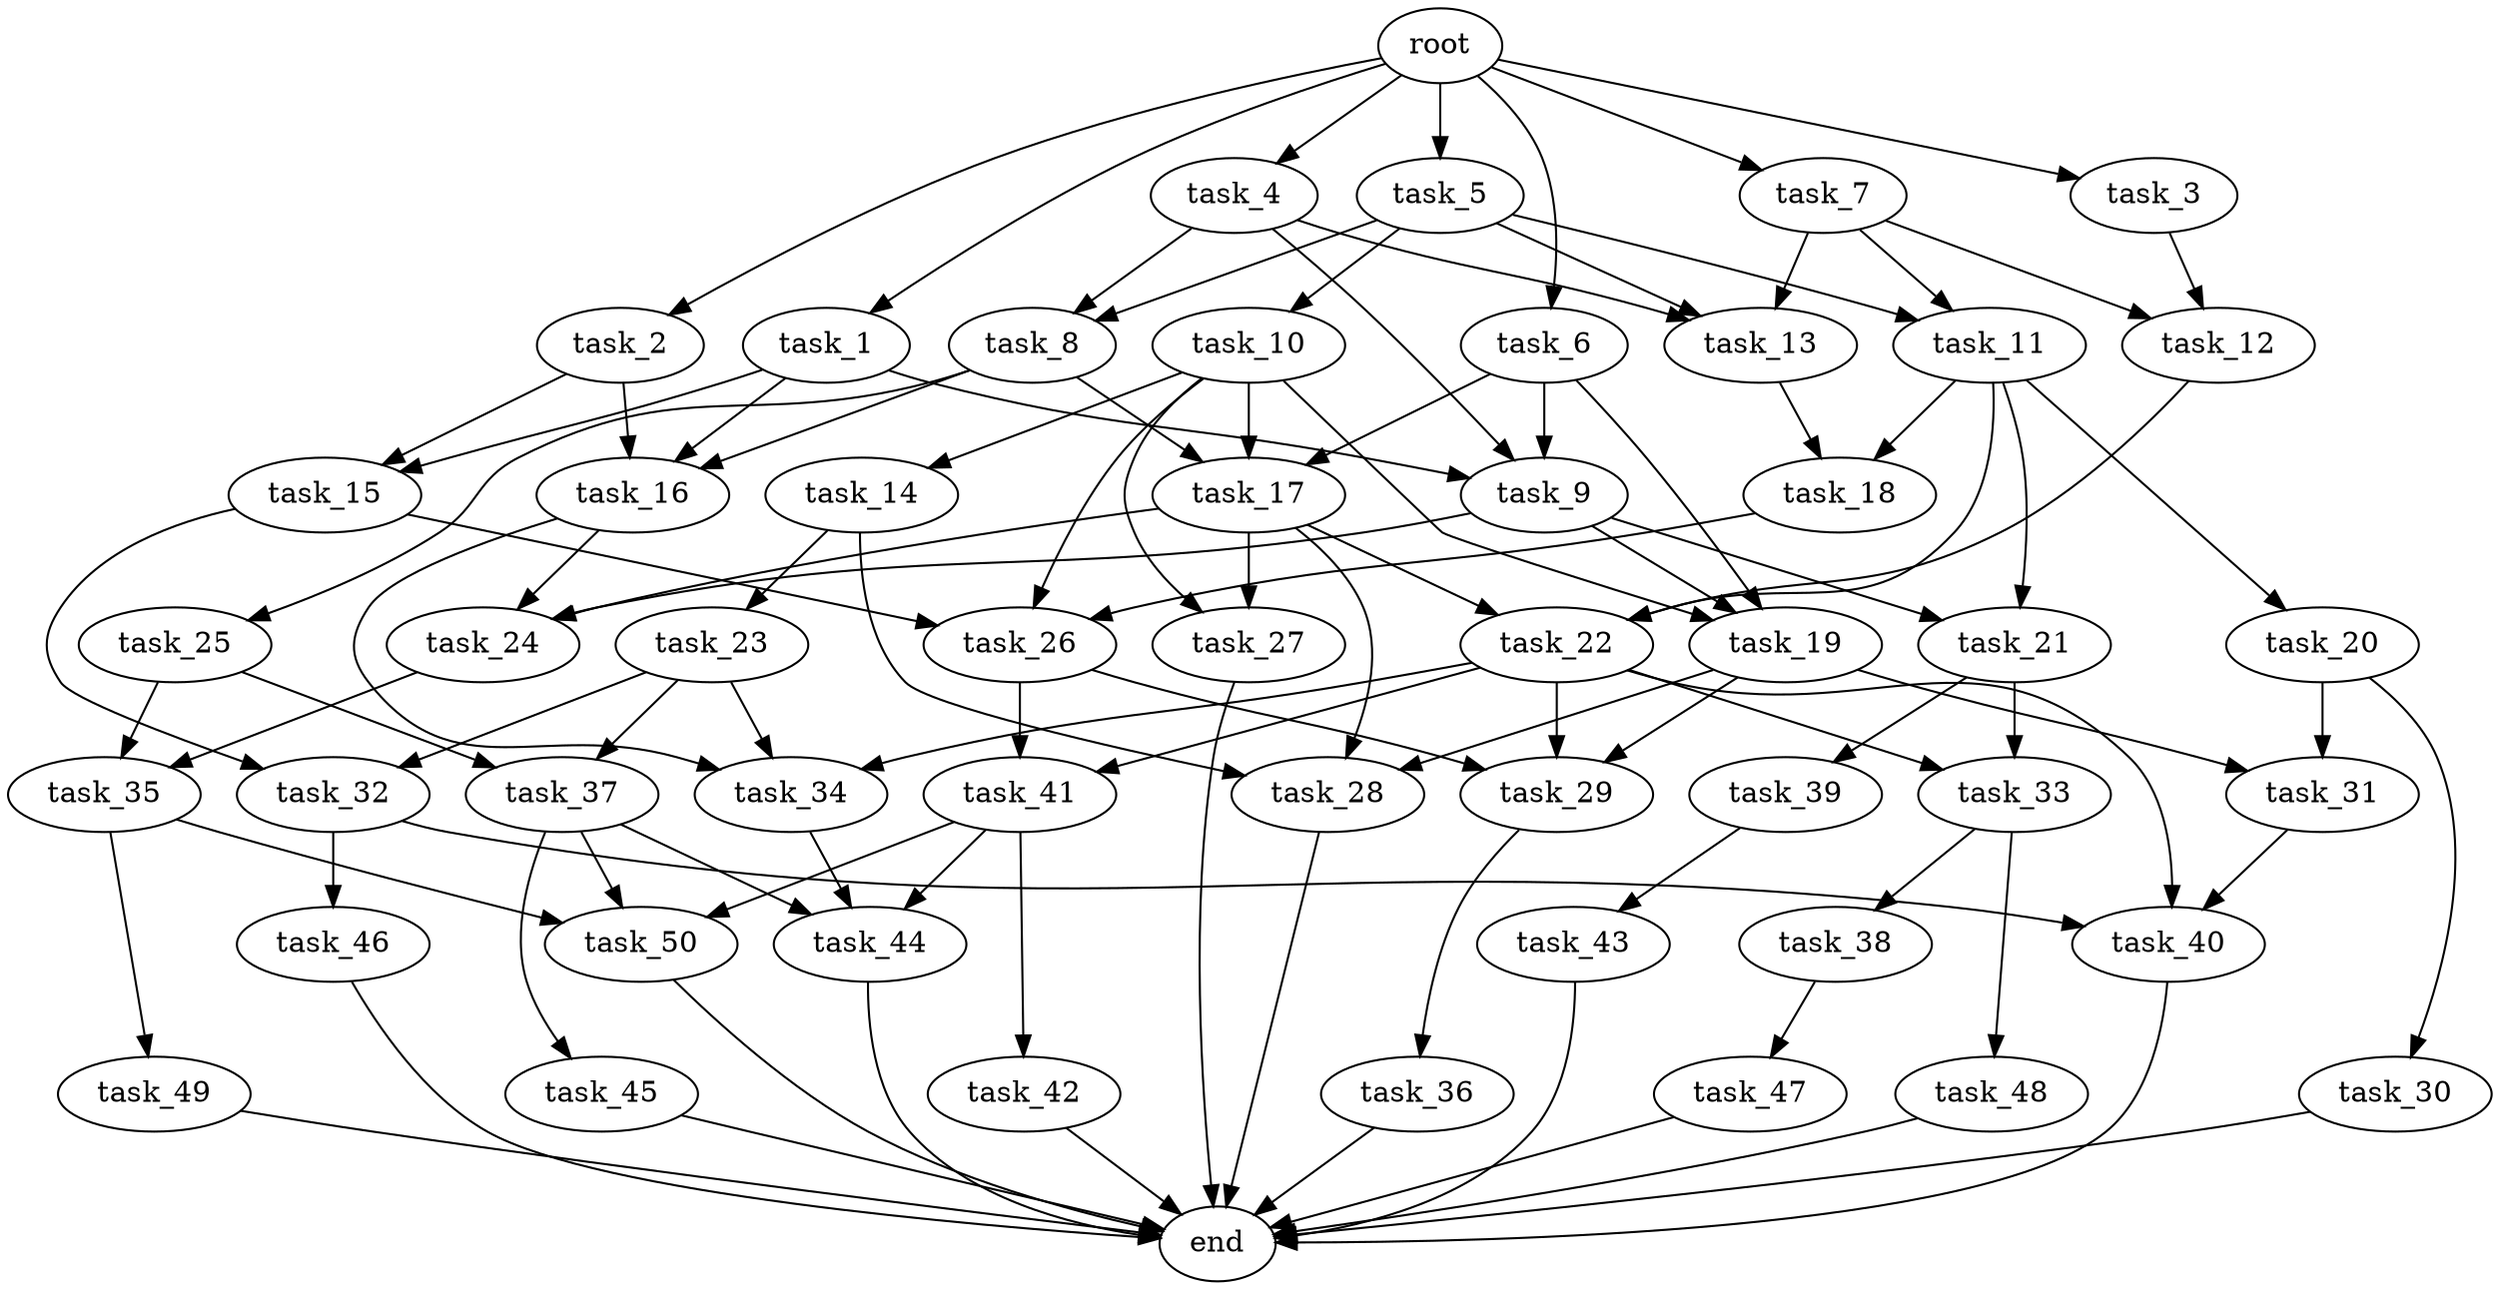 digraph G {
  root [size="0.000000e+00"];
  task_1 [size="8.508023e+10"];
  task_2 [size="9.300637e+09"];
  task_3 [size="8.980815e+10"];
  task_4 [size="1.877354e+10"];
  task_5 [size="4.586401e+10"];
  task_6 [size="7.809986e+10"];
  task_7 [size="6.126486e+10"];
  task_8 [size="2.298465e+10"];
  task_9 [size="4.441941e+10"];
  task_10 [size="4.238063e+10"];
  task_11 [size="7.516191e+10"];
  task_12 [size="7.415844e+10"];
  task_13 [size="7.714692e+10"];
  task_14 [size="6.867584e+10"];
  task_15 [size="4.473439e+10"];
  task_16 [size="5.336198e+10"];
  task_17 [size="7.435680e+10"];
  task_18 [size="9.005195e+10"];
  task_19 [size="7.671458e+10"];
  task_20 [size="4.898013e+08"];
  task_21 [size="5.302415e+10"];
  task_22 [size="3.435707e+10"];
  task_23 [size="7.668451e+10"];
  task_24 [size="8.083537e+10"];
  task_25 [size="4.578593e+10"];
  task_26 [size="5.987518e+10"];
  task_27 [size="4.652183e+09"];
  task_28 [size="3.632338e+10"];
  task_29 [size="2.983448e+10"];
  task_30 [size="7.236150e+10"];
  task_31 [size="5.162595e+10"];
  task_32 [size="7.893290e+09"];
  task_33 [size="2.729429e+10"];
  task_34 [size="6.123132e+10"];
  task_35 [size="5.155565e+10"];
  task_36 [size="2.115177e+10"];
  task_37 [size="8.195054e+10"];
  task_38 [size="3.374755e+10"];
  task_39 [size="4.008277e+10"];
  task_40 [size="2.833131e+10"];
  task_41 [size="4.522825e+09"];
  task_42 [size="3.555492e+10"];
  task_43 [size="2.555662e+10"];
  task_44 [size="3.307679e+10"];
  task_45 [size="5.649809e+10"];
  task_46 [size="5.776011e+10"];
  task_47 [size="4.367860e+10"];
  task_48 [size="1.827391e+10"];
  task_49 [size="3.739480e+10"];
  task_50 [size="2.435622e+10"];
  end [size="0.000000e+00"];

  root -> task_1 [size="1.000000e-12"];
  root -> task_2 [size="1.000000e-12"];
  root -> task_3 [size="1.000000e-12"];
  root -> task_4 [size="1.000000e-12"];
  root -> task_5 [size="1.000000e-12"];
  root -> task_6 [size="1.000000e-12"];
  root -> task_7 [size="1.000000e-12"];
  task_1 -> task_9 [size="1.480647e+08"];
  task_1 -> task_15 [size="2.236720e+08"];
  task_1 -> task_16 [size="1.778733e+08"];
  task_2 -> task_15 [size="2.236720e+08"];
  task_2 -> task_16 [size="1.778733e+08"];
  task_3 -> task_12 [size="3.707922e+08"];
  task_4 -> task_8 [size="1.149232e+08"];
  task_4 -> task_9 [size="1.480647e+08"];
  task_4 -> task_13 [size="2.571564e+08"];
  task_5 -> task_8 [size="1.149232e+08"];
  task_5 -> task_10 [size="4.238063e+08"];
  task_5 -> task_11 [size="3.758095e+08"];
  task_5 -> task_13 [size="2.571564e+08"];
  task_6 -> task_9 [size="1.480647e+08"];
  task_6 -> task_17 [size="2.478560e+08"];
  task_6 -> task_19 [size="2.557153e+08"];
  task_7 -> task_11 [size="3.758095e+08"];
  task_7 -> task_12 [size="3.707922e+08"];
  task_7 -> task_13 [size="2.571564e+08"];
  task_8 -> task_16 [size="1.778733e+08"];
  task_8 -> task_17 [size="2.478560e+08"];
  task_8 -> task_25 [size="4.578593e+08"];
  task_9 -> task_19 [size="2.557153e+08"];
  task_9 -> task_21 [size="2.651207e+08"];
  task_9 -> task_24 [size="2.694512e+08"];
  task_10 -> task_14 [size="6.867584e+08"];
  task_10 -> task_17 [size="2.478560e+08"];
  task_10 -> task_19 [size="2.557153e+08"];
  task_10 -> task_26 [size="1.995839e+08"];
  task_10 -> task_27 [size="2.326092e+07"];
  task_11 -> task_18 [size="4.502598e+08"];
  task_11 -> task_20 [size="4.898013e+06"];
  task_11 -> task_21 [size="2.651207e+08"];
  task_11 -> task_22 [size="1.145236e+08"];
  task_12 -> task_22 [size="1.145236e+08"];
  task_13 -> task_18 [size="4.502598e+08"];
  task_14 -> task_23 [size="7.668451e+08"];
  task_14 -> task_28 [size="1.210779e+08"];
  task_15 -> task_26 [size="1.995839e+08"];
  task_15 -> task_32 [size="3.946645e+07"];
  task_16 -> task_24 [size="2.694512e+08"];
  task_16 -> task_34 [size="2.041044e+08"];
  task_17 -> task_22 [size="1.145236e+08"];
  task_17 -> task_24 [size="2.694512e+08"];
  task_17 -> task_27 [size="2.326092e+07"];
  task_17 -> task_28 [size="1.210779e+08"];
  task_18 -> task_26 [size="1.995839e+08"];
  task_19 -> task_28 [size="1.210779e+08"];
  task_19 -> task_29 [size="9.944828e+07"];
  task_19 -> task_31 [size="2.581298e+08"];
  task_20 -> task_30 [size="7.236150e+08"];
  task_20 -> task_31 [size="2.581298e+08"];
  task_21 -> task_33 [size="1.364714e+08"];
  task_21 -> task_39 [size="4.008277e+08"];
  task_22 -> task_29 [size="9.944828e+07"];
  task_22 -> task_33 [size="1.364714e+08"];
  task_22 -> task_34 [size="2.041044e+08"];
  task_22 -> task_40 [size="9.443771e+07"];
  task_22 -> task_41 [size="2.261412e+07"];
  task_23 -> task_32 [size="3.946645e+07"];
  task_23 -> task_34 [size="2.041044e+08"];
  task_23 -> task_37 [size="4.097527e+08"];
  task_24 -> task_35 [size="2.577783e+08"];
  task_25 -> task_35 [size="2.577783e+08"];
  task_25 -> task_37 [size="4.097527e+08"];
  task_26 -> task_29 [size="9.944828e+07"];
  task_26 -> task_41 [size="2.261412e+07"];
  task_27 -> end [size="1.000000e-12"];
  task_28 -> end [size="1.000000e-12"];
  task_29 -> task_36 [size="2.115177e+08"];
  task_30 -> end [size="1.000000e-12"];
  task_31 -> task_40 [size="9.443771e+07"];
  task_32 -> task_40 [size="9.443771e+07"];
  task_32 -> task_46 [size="5.776011e+08"];
  task_33 -> task_38 [size="3.374755e+08"];
  task_33 -> task_48 [size="1.827391e+08"];
  task_34 -> task_44 [size="1.102560e+08"];
  task_35 -> task_49 [size="3.739480e+08"];
  task_35 -> task_50 [size="8.118739e+07"];
  task_36 -> end [size="1.000000e-12"];
  task_37 -> task_44 [size="1.102560e+08"];
  task_37 -> task_45 [size="5.649809e+08"];
  task_37 -> task_50 [size="8.118739e+07"];
  task_38 -> task_47 [size="4.367860e+08"];
  task_39 -> task_43 [size="2.555662e+08"];
  task_40 -> end [size="1.000000e-12"];
  task_41 -> task_42 [size="3.555492e+08"];
  task_41 -> task_44 [size="1.102560e+08"];
  task_41 -> task_50 [size="8.118739e+07"];
  task_42 -> end [size="1.000000e-12"];
  task_43 -> end [size="1.000000e-12"];
  task_44 -> end [size="1.000000e-12"];
  task_45 -> end [size="1.000000e-12"];
  task_46 -> end [size="1.000000e-12"];
  task_47 -> end [size="1.000000e-12"];
  task_48 -> end [size="1.000000e-12"];
  task_49 -> end [size="1.000000e-12"];
  task_50 -> end [size="1.000000e-12"];
}
